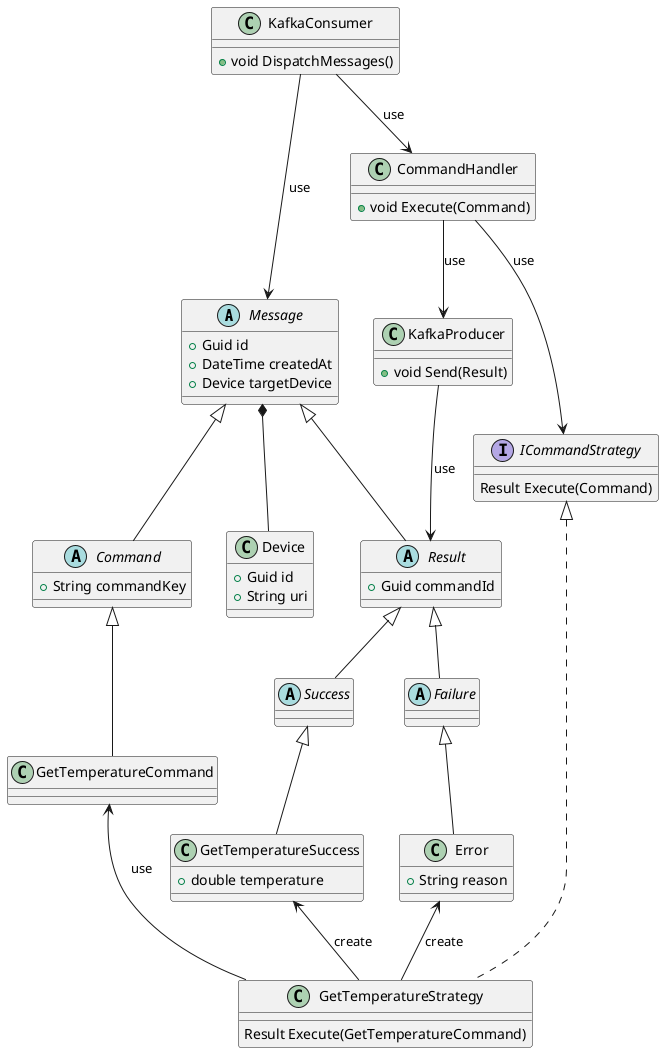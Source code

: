 @startuml


abstract class Message {
    +Guid id
    +DateTime createdAt
    +Device targetDevice
}
abstract class Command extends Message {
    +String commandKey   
}

Message *-- Device
class Device {
    +Guid id
    +String uri
}

abstract class Result extends Message {
    +Guid commandId
}
abstract class Success extends Result
abstract class Failure extends Result
class Error extends Failure {
    +String reason
}

interface ICommandStrategy {
    Result Execute(Command)
}

class GetTemperatureCommand extends Command
class GetTemperatureSuccess extends Success {
    +double temperature
}
class GetTemperatureStrategy implements ICommandStrategy {
    Result Execute(GetTemperatureCommand)
}
GetTemperatureCommand <-- GetTemperatureStrategy: use
GetTemperatureSuccess <-- GetTemperatureStrategy: create
Error <-- GetTemperatureStrategy: create

class KafkaConsumer {
    +void DispatchMessages()
}
KafkaConsumer --> CommandHandler: use
KafkaConsumer --> Message: use

class CommandHandler {
    +void Execute(Command)
}
CommandHandler --> ICommandStrategy: use
CommandHandler --> KafkaProducer: use

class KafkaProducer {
    +void Send(Result)
}
KafkaProducer --> Result: use

@enduml